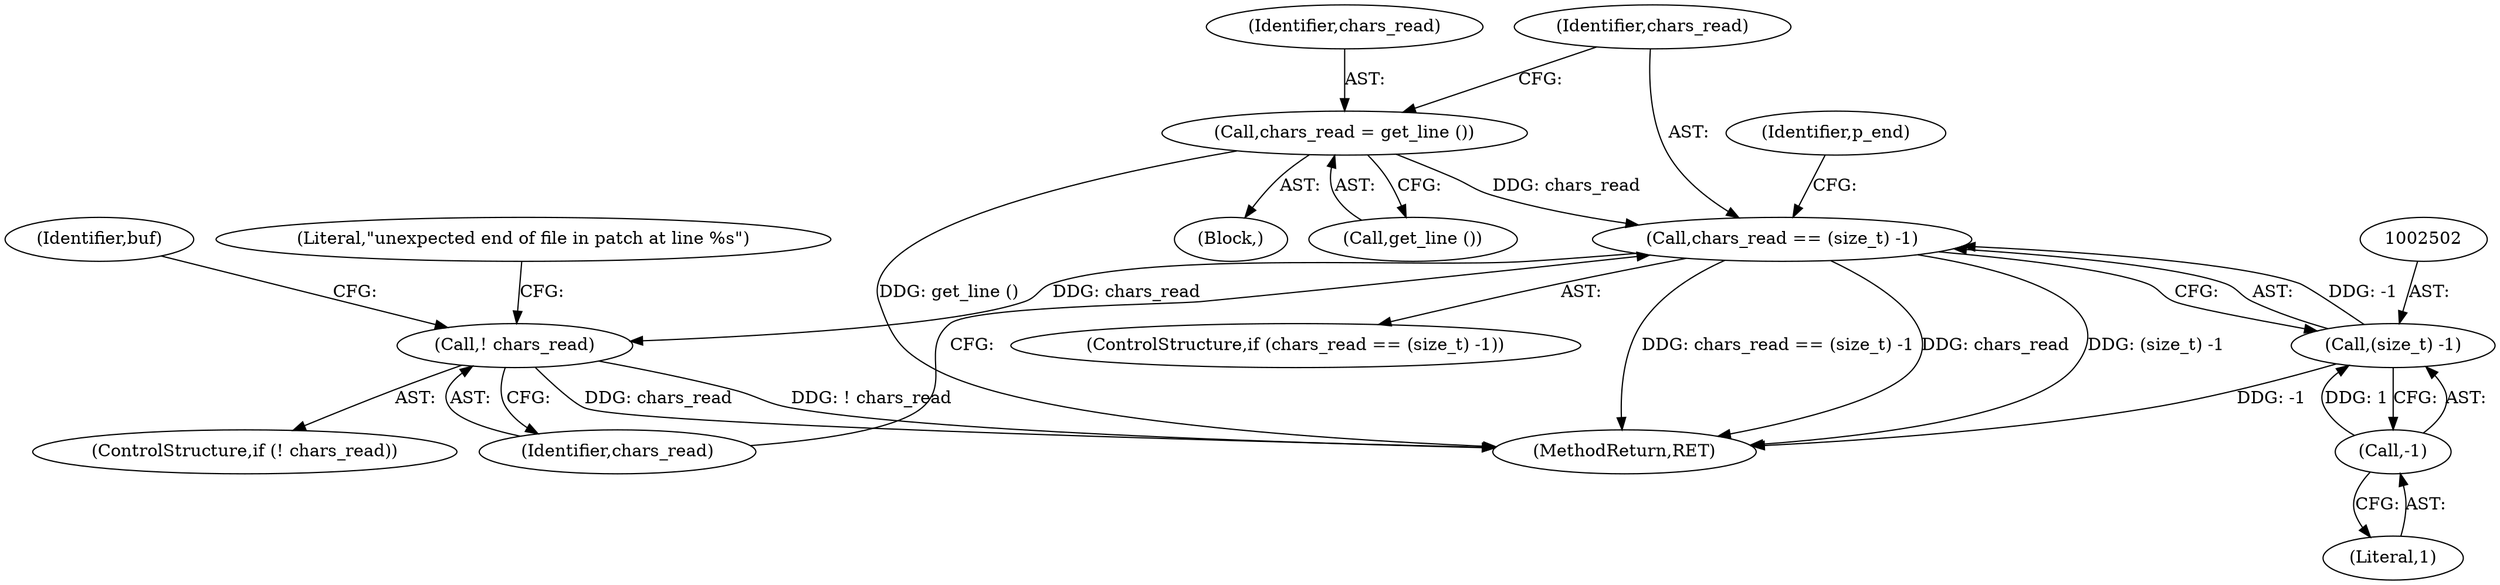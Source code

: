 digraph "0_savannah_0c08d7a902c6fdd49b704623a12d8d672ef18944@API" {
"1002499" [label="(Call,chars_read == (size_t) -1)"];
"1002495" [label="(Call,chars_read = get_line ())"];
"1002501" [label="(Call,(size_t) -1)"];
"1002503" [label="(Call,-1)"];
"1002515" [label="(Call,! chars_read)"];
"1002518" [label="(Literal,\"unexpected end of file in patch at line %s\")"];
"1002495" [label="(Call,chars_read = get_line ())"];
"1002496" [label="(Identifier,chars_read)"];
"1002497" [label="(Call,get_line ())"];
"1002514" [label="(ControlStructure,if (! chars_read))"];
"1002516" [label="(Identifier,chars_read)"];
"1002507" [label="(Identifier,p_end)"];
"1002772" [label="(MethodReturn,RET)"];
"1002499" [label="(Call,chars_read == (size_t) -1)"];
"1002500" [label="(Identifier,chars_read)"];
"1002515" [label="(Call,! chars_read)"];
"1002503" [label="(Call,-1)"];
"1002525" [label="(Identifier,buf)"];
"1002498" [label="(ControlStructure,if (chars_read == (size_t) -1))"];
"1002501" [label="(Call,(size_t) -1)"];
"1002504" [label="(Literal,1)"];
"1002494" [label="(Block,)"];
"1002499" -> "1002498"  [label="AST: "];
"1002499" -> "1002501"  [label="CFG: "];
"1002500" -> "1002499"  [label="AST: "];
"1002501" -> "1002499"  [label="AST: "];
"1002507" -> "1002499"  [label="CFG: "];
"1002516" -> "1002499"  [label="CFG: "];
"1002499" -> "1002772"  [label="DDG: chars_read == (size_t) -1"];
"1002499" -> "1002772"  [label="DDG: chars_read"];
"1002499" -> "1002772"  [label="DDG: (size_t) -1"];
"1002495" -> "1002499"  [label="DDG: chars_read"];
"1002501" -> "1002499"  [label="DDG: -1"];
"1002499" -> "1002515"  [label="DDG: chars_read"];
"1002495" -> "1002494"  [label="AST: "];
"1002495" -> "1002497"  [label="CFG: "];
"1002496" -> "1002495"  [label="AST: "];
"1002497" -> "1002495"  [label="AST: "];
"1002500" -> "1002495"  [label="CFG: "];
"1002495" -> "1002772"  [label="DDG: get_line ()"];
"1002501" -> "1002503"  [label="CFG: "];
"1002502" -> "1002501"  [label="AST: "];
"1002503" -> "1002501"  [label="AST: "];
"1002501" -> "1002772"  [label="DDG: -1"];
"1002503" -> "1002501"  [label="DDG: 1"];
"1002503" -> "1002504"  [label="CFG: "];
"1002504" -> "1002503"  [label="AST: "];
"1002515" -> "1002514"  [label="AST: "];
"1002515" -> "1002516"  [label="CFG: "];
"1002516" -> "1002515"  [label="AST: "];
"1002518" -> "1002515"  [label="CFG: "];
"1002525" -> "1002515"  [label="CFG: "];
"1002515" -> "1002772"  [label="DDG: chars_read"];
"1002515" -> "1002772"  [label="DDG: ! chars_read"];
}
